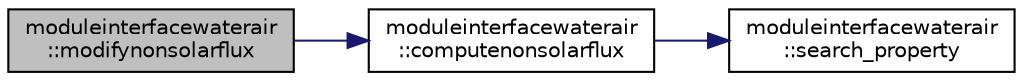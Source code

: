 digraph "moduleinterfacewaterair::modifynonsolarflux"
{
 // LATEX_PDF_SIZE
  edge [fontname="Helvetica",fontsize="10",labelfontname="Helvetica",labelfontsize="10"];
  node [fontname="Helvetica",fontsize="10",shape=record];
  rankdir="LR";
  Node1 [label="moduleinterfacewaterair\l::modifynonsolarflux",height=0.2,width=0.4,color="black", fillcolor="grey75", style="filled", fontcolor="black",tooltip=" "];
  Node1 -> Node2 [color="midnightblue",fontsize="10",style="solid",fontname="Helvetica"];
  Node2 [label="moduleinterfacewaterair\l::computenonsolarflux",height=0.2,width=0.4,color="black", fillcolor="white", style="filled",URL="$namespacemoduleinterfacewaterair.html#a440fa94544c221014817ea4b5bea703a",tooltip=" "];
  Node2 -> Node3 [color="midnightblue",fontsize="10",style="solid",fontname="Helvetica"];
  Node3 [label="moduleinterfacewaterair\l::search_property",height=0.2,width=0.4,color="black", fillcolor="white", style="filled",URL="$namespacemoduleinterfacewaterair.html#abba77353f44ae39342d577e54d38ad95",tooltip=" "];
}
